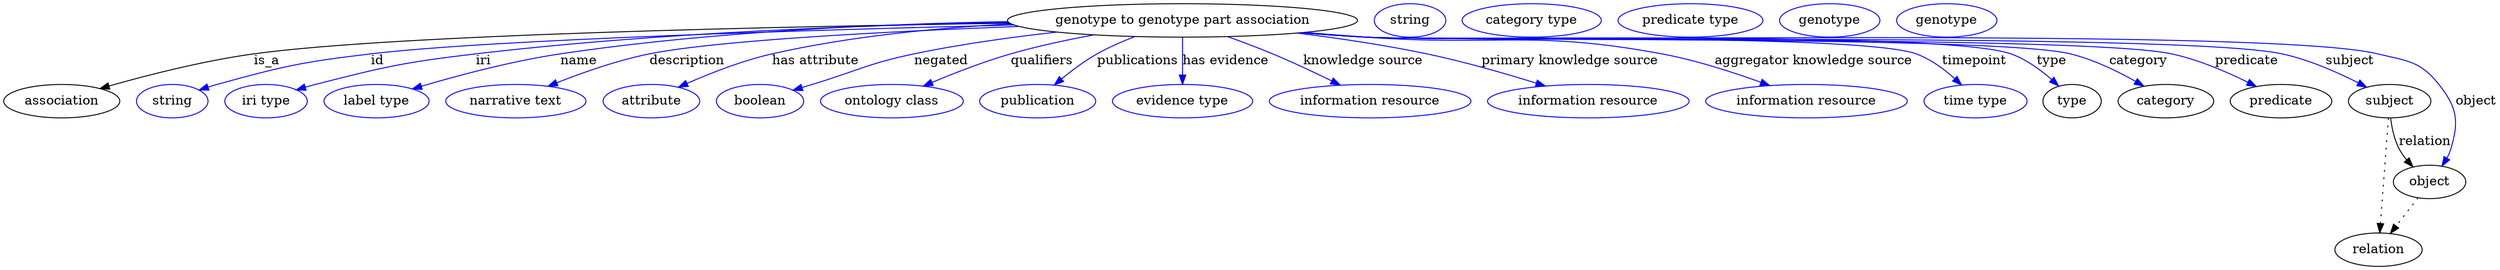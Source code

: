 digraph {
	graph [bb="0,0,2682.4,283"];
	node [label="\N"];
	"genotype to genotype part association"	[height=0.5,
		label="genotype to genotype part association",
		pos="1267.4,265",
		width=5.2356];
	association	[height=0.5,
		pos="62.394,178",
		width=1.7332];
	"genotype to genotype part association" -> association	[label=is_a,
		lp="282.39,221.5",
		pos="e,103.74,191.66 1081.3,261.99 836.61,258.57 419.96,249.83 268.39,229 214.84,221.64 154.92,206.26 113.57,194.5"];
	id	[color=blue,
		height=0.5,
		label=string,
		pos="181.39,178",
		width=1.0652];
	"genotype to genotype part association" -> id	[color=blue,
		label=id,
		lp="401.39,221.5",
		pos="e,210.37,190.01 1085.6,260.08 869.93,254.83 523.27,244.37 394.39,229 320.14,220.14 301.49,215.87 229.39,196 226.28,195.14 223.08,\
194.18 219.88,193.17",
		style=solid];
	iri	[color=blue,
		height=0.5,
		label="iri type",
		pos="282.39,178",
		width=1.2277];
	"genotype to genotype part association" -> iri	[color=blue,
		label=iri,
		lp="515.39,221.5",
		pos="e,315.29,190.23 1080.2,262.85 925.96,260.11 701.85,252.01 507.39,229 430.1,219.85 410.81,215.26 335.39,196 332.02,195.14 328.54,\
194.18 325.05,193.17",
		style=solid];
	name	[color=blue,
		height=0.5,
		label="label type",
		pos="401.39,178",
		width=1.5707];
	"genotype to genotype part association" -> name	[color=blue,
		label=name,
		lp="618.39,221.5",
		pos="e,440.17,191.27 1079,263.89 944.39,261.45 759.4,253.26 598.39,229 546.93,221.25 489.37,205.83 449.83,194.15",
		style=solid];
	description	[color=blue,
		height=0.5,
		label="narrative text",
		pos="551.39,178",
		width=2.0943];
	"genotype to genotype part association" -> description	[color=blue,
		label=description,
		lp="733.89,221.5",
		pos="e,585.65,194.09 1091.1,258.6 950.93,253.3 766.72,243.84 693.39,229 659.48,222.13 622.67,209 595.02,197.91",
		style=solid];
	"has attribute"	[color=blue,
		height=0.5,
		label=attribute,
		pos="696.39,178",
		width=1.4443];
	"genotype to genotype part association" -> "has attribute"	[color=blue,
		label="has attribute",
		lp="872.39,221.5",
		pos="e,725.34,193.03 1082.8,261.33 1002.9,257.12 908.7,248.01 825.39,229 793.83,221.8 759.75,208.32 734.54,197.17",
		style=solid];
	negated	[color=blue,
		height=0.5,
		label=boolean,
		pos="813.39,178",
		width=1.2999];
	"genotype to genotype part association" -> negated	[color=blue,
		label=negated,
		lp="1007.4,221.5",
		pos="e,848.59,189.93 1132.1,252.45 1083.3,247.02 1028.1,239.39 978.39,229 928.43,218.56 917.22,210.87 868.39,196 865.09,194.99 861.68,\
193.95 858.25,192.9",
		style=solid];
	qualifiers	[color=blue,
		height=0.5,
		label="ontology class",
		pos="954.39,178",
		width=2.1304];
	"genotype to genotype part association" -> qualifiers	[color=blue,
		label=qualifiers,
		lp="1115.9,221.5",
		pos="e,988.3,194.24 1172,249.45 1143,244.08 1111.1,237.26 1082.4,229 1053.5,220.71 1022.1,208.5 997.66,198.21",
		style=solid];
	publications	[color=blue,
		height=0.5,
		label=publication,
		pos="1111.4,178",
		width=1.7332];
	"genotype to genotype part association" -> publications	[color=blue,
		label=publications,
		lp="1219.4,221.5",
		pos="e,1129.4,195.45 1216,247.56 1202.4,242.39 1188,236.13 1175.4,229 1162,221.42 1148.3,211.19 1137.1,201.95",
		style=solid];
	"has evidence"	[color=blue,
		height=0.5,
		label="evidence type",
		pos="1267.4,178",
		width=2.0943];
	"genotype to genotype part association" -> "has evidence"	[color=blue,
		label="has evidence",
		lp="1313.9,221.5",
		pos="e,1267.4,196.18 1267.4,246.8 1267.4,235.16 1267.4,219.55 1267.4,206.24",
		style=solid];
	"knowledge source"	[color=blue,
		height=0.5,
		label="information resource",
		pos="1469.4,178",
		width=3.015];
	"genotype to genotype part association" -> "knowledge source"	[color=blue,
		label="knowledge source",
		lp="1461.9,221.5",
		pos="e,1437.1,195.37 1316.1,247.48 1331.7,241.92 1348.9,235.48 1364.4,229 1385.7,220.11 1408.9,209.19 1428.1,199.83",
		style=solid];
	"primary knowledge source"	[color=blue,
		height=0.5,
		label="information resource",
		pos="1704.4,178",
		width=3.015];
	"genotype to genotype part association" -> "primary knowledge source"	[color=blue,
		label="primary knowledge source",
		lp="1684.4,221.5",
		pos="e,1658,194.37 1390.8,251.39 1435.1,245.86 1485.2,238.45 1530.4,229 1570.3,220.66 1614.4,207.94 1648.3,197.41",
		style=solid];
	"aggregator knowledge source"	[color=blue,
		height=0.5,
		label="information resource",
		pos="1939.4,178",
		width=3.015];
	"genotype to genotype part association" -> "aggregator knowledge source"	[color=blue,
		label="aggregator knowledge source",
		lp="1946.9,221.5",
		pos="e,1899.7,194.81 1399.4,252.13 1421.4,250.3 1444.1,248.52 1465.4,247 1606.6,236.94 1644.2,254.81 1783.4,229 1820,222.22 1859.9,209.3 \
1890.2,198.3",
		style=solid];
	timepoint	[color=blue,
		height=0.5,
		label="time type",
		pos="2121.4,178",
		width=1.5346];
	"genotype to genotype part association" -> timepoint	[color=blue,
		label=timepoint,
		lp="2120.4,221.5",
		pos="e,2106.3,195.37 1396.5,251.88 1419.4,250.02 1443.1,248.3 1465.4,247 1531.1,243.18 1995.5,251.37 2057.4,229 2072.9,223.39 2087.6,\
212.47 2099,202.26",
		style=solid];
	type	[height=0.5,
		pos="2225.4,178",
		width=0.86659];
	"genotype to genotype part association" -> type	[color=blue,
		label=type,
		lp="2203.4,221.5",
		pos="e,2210.8,194.43 1396.2,251.82 1419.2,249.96 1443,248.25 1465.4,247 1542.4,242.7 2086.6,254.52 2159.4,229 2175.7,223.28 2191.3,211.9 \
2203.2,201.44",
		style=solid];
	category	[height=0.5,
		pos="2326.4,178",
		width=1.4263];
	"genotype to genotype part association" -> category	[color=blue,
		label=category,
		lp="2296.9,221.5",
		pos="e,2302.5,194.25 1395.9,251.8 1419,249.94 1442.9,248.23 1465.4,247 1549.5,242.39 2141.5,248.85 2223.4,229 2248.2,222.98 2274.1,210.38 \
2293.7,199.34",
		style=solid];
	predicate	[height=0.5,
		pos="2450.4,178",
		width=1.5165];
	"genotype to genotype part association" -> predicate	[color=blue,
		label=predicate,
		lp="2413.4,221.5",
		pos="e,2423.7,193.79 1395.7,251.77 1418.8,249.9 1442.8,248.2 1465.4,247 1561.6,241.88 2238.2,249.16 2332.4,229 2361.3,222.82 2391.9,209.61 \
2414.7,198.32",
		style=solid];
	subject	[height=0.5,
		pos="2567.4,178",
		width=1.2277];
	"genotype to genotype part association" -> subject	[color=blue,
		label=subject,
		lp="2524.4,221.5",
		pos="e,2542.5,193.09 1395.1,251.76 1418.5,249.89 1442.7,248.18 1465.4,247 1574.8,241.31 2344.3,252.12 2451.4,229 2480.3,222.76 2510.9,\
209.24 2533.4,197.83",
		style=solid];
	object	[height=0.5,
		pos="2610.4,91",
		width=1.0832];
	"genotype to genotype part association" -> object	[color=blue,
		label=object,
		lp="2660.4,178",
		pos="e,2623.8,108.09 1395.1,251.73 1418.5,249.86 1442.7,248.16 1465.4,247 1586.3,240.82 2436.8,257.78 2554.4,229 2586.2,221.2 2600,221.67 \
2620.4,196 2639.8,171.57 2642.3,156.9 2633.4,127 2632.4,123.55 2630.9,120.13 2629.1,116.85",
		style=solid];
	association_type	[color=blue,
		height=0.5,
		label=string,
		pos="1512.4,265",
		width=1.0652];
	association_category	[color=blue,
		height=0.5,
		label="category type",
		pos="1643.4,265",
		width=2.0762];
	"genotype to genotype part association_predicate"	[color=blue,
		height=0.5,
		label="predicate type",
		pos="1814.4,265",
		width=2.1665];
	subject -> object	[label=relation,
		lp="2605.4,134.5",
		pos="e,2592.5,107.23 2568.5,159.55 2569.7,149.57 2572.2,137.07 2577.4,127 2579.6,122.68 2582.5,118.52 2585.7,114.66"];
	relation	[height=0.5,
		pos="2555.4,18",
		width=1.2999];
	subject -> relation	[pos="e,2556.7,36.188 2566.1,159.79 2564,132.48 2560,78.994 2557.5,46.38",
		style=dotted];
	"genotype to genotype part association_subject"	[color=blue,
		height=0.5,
		label=genotype,
		pos="1964.4,265",
		width=1.4985];
	object -> relation	[pos="e,2568.2,35.54 2597.9,73.889 2591,64.939 2582.2,53.617 2574.4,43.584",
		style=dotted];
	"genotype to genotype part association_object"	[color=blue,
		height=0.5,
		label=genotype,
		pos="2090.4,265",
		width=1.4985];
}
